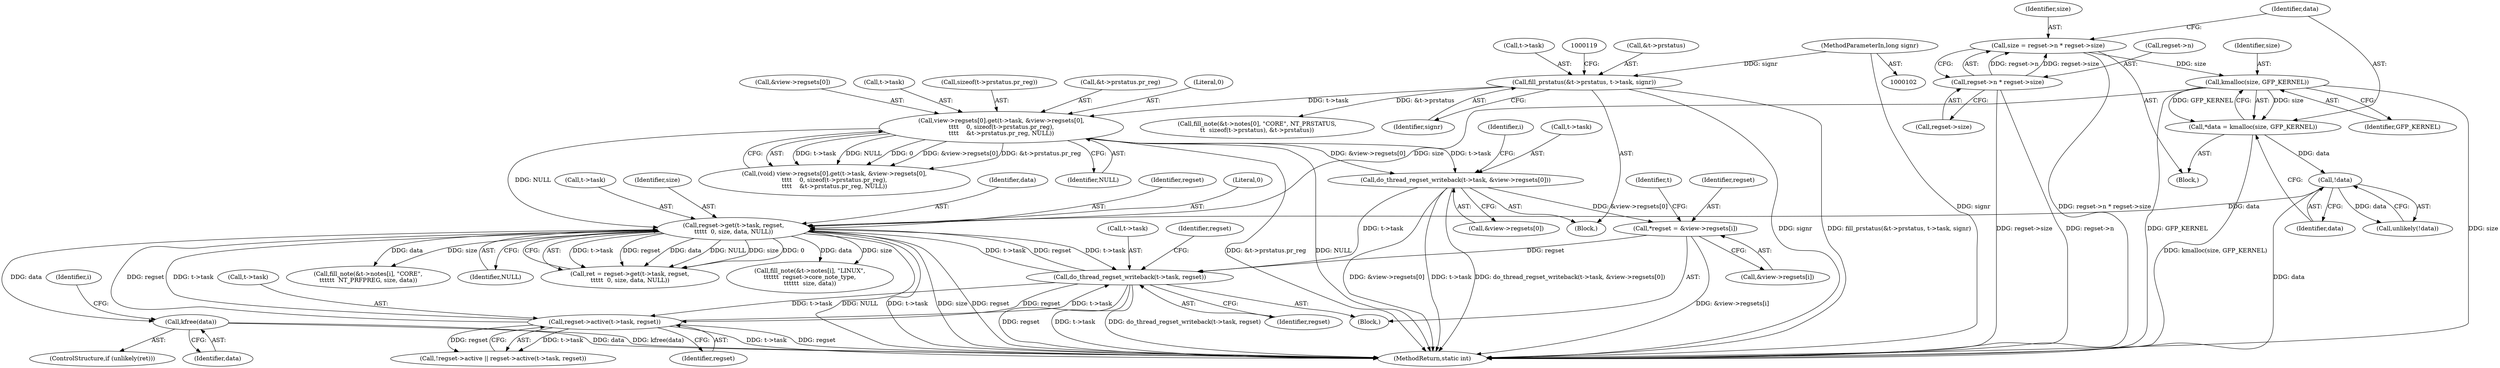 digraph "0_linux_c8e252586f8d5de906385d8cf6385fee289a825e@API" {
"1000264" [label="(Call,kfree(data))"];
"1000252" [label="(Call,regset->get(t->task, regset,\n\t\t\t\t\t  0, size, data, NULL))"];
"1000202" [label="(Call,do_thread_regset_writeback(t->task, regset))"];
"1000171" [label="(Call,do_thread_regset_writeback(t->task, &view->regsets[0]))"];
"1000120" [label="(Call,view->regsets[0].get(t->task, &view->regsets[0],\n\t\t\t\t    0, sizeof(t->prstatus.pr_reg),\n\t\t\t\t    &t->prstatus.pr_reg, NULL))"];
"1000109" [label="(Call,fill_prstatus(&t->prstatus, t->task, signr))"];
"1000105" [label="(MethodParameterIn,long signr)"];
"1000221" [label="(Call,regset->active(t->task, regset))"];
"1000194" [label="(Call,*regset = &view->regsets[i])"];
"1000241" [label="(Call,kmalloc(size, GFP_KERNEL))"];
"1000229" [label="(Call,size = regset->n * regset->size)"];
"1000231" [label="(Call,regset->n * regset->size)"];
"1000246" [label="(Call,!data)"];
"1000239" [label="(Call,*data = kmalloc(size, GFP_KERNEL))"];
"1000222" [label="(Call,t->task)"];
"1000264" [label="(Call,kfree(data))"];
"1000231" [label="(Call,regset->n * regset->size)"];
"1000105" [label="(MethodParameterIn,long signr)"];
"1000194" [label="(Call,*regset = &view->regsets[i])"];
"1000242" [label="(Identifier,size)"];
"1000259" [label="(Identifier,data)"];
"1000171" [label="(Call,do_thread_regset_writeback(t->task, &view->regsets[0]))"];
"1000226" [label="(Block,)"];
"1000245" [label="(Call,unlikely(!data))"];
"1000232" [label="(Call,regset->n)"];
"1000124" [label="(Call,&view->regsets[0])"];
"1000143" [label="(Identifier,NULL)"];
"1000229" [label="(Call,size = regset->n * regset->size)"];
"1000256" [label="(Identifier,regset)"];
"1000241" [label="(Call,kmalloc(size, GFP_KERNEL))"];
"1000191" [label="(Identifier,i)"];
"1000235" [label="(Call,regset->size)"];
"1000319" [label="(MethodReturn,static int)"];
"1000183" [label="(Identifier,i)"];
"1000246" [label="(Call,!data)"];
"1000257" [label="(Literal,0)"];
"1000243" [label="(Identifier,GFP_KERNEL)"];
"1000120" [label="(Call,view->regsets[0].get(t->task, &view->regsets[0],\n\t\t\t\t    0, sizeof(t->prstatus.pr_reg),\n\t\t\t\t    &t->prstatus.pr_reg, NULL))"];
"1000265" [label="(Identifier,data)"];
"1000258" [label="(Identifier,size)"];
"1000240" [label="(Identifier,data)"];
"1000253" [label="(Call,t->task)"];
"1000239" [label="(Call,*data = kmalloc(size, GFP_KERNEL))"];
"1000221" [label="(Call,regset->active(t->task, regset))"];
"1000121" [label="(Call,t->task)"];
"1000110" [label="(Call,&t->prstatus)"];
"1000192" [label="(Block,)"];
"1000196" [label="(Call,&view->regsets[i])"];
"1000131" [label="(Call,sizeof(t->prstatus.pr_reg))"];
"1000247" [label="(Identifier,data)"];
"1000117" [label="(Identifier,signr)"];
"1000296" [label="(Call,fill_note(&t->notes[i], \"CORE\",\n\t\t\t\t\t\t  NT_PRFPREG, size, data))"];
"1000175" [label="(Call,&view->regsets[0])"];
"1000261" [label="(ControlStructure,if (unlikely(ret)))"];
"1000202" [label="(Call,do_thread_regset_writeback(t->task, regset))"];
"1000260" [label="(Identifier,NULL)"];
"1000250" [label="(Call,ret = regset->get(t->task, regset,\n\t\t\t\t\t  0, size, data, NULL))"];
"1000230" [label="(Identifier,size)"];
"1000210" [label="(Identifier,regset)"];
"1000137" [label="(Call,&t->prstatus.pr_reg)"];
"1000114" [label="(Call,t->task)"];
"1000172" [label="(Call,t->task)"];
"1000274" [label="(Call,fill_note(&t->notes[i], \"LINUX\",\n\t\t\t\t\t\t  regset->core_note_type,\n\t\t\t\t\t\t  size, data))"];
"1000203" [label="(Call,t->task)"];
"1000195" [label="(Identifier,regset)"];
"1000216" [label="(Call,!regset->active || regset->active(t->task, regset))"];
"1000252" [label="(Call,regset->get(t->task, regset,\n\t\t\t\t\t  0, size, data, NULL))"];
"1000225" [label="(Identifier,regset)"];
"1000144" [label="(Call,fill_note(&t->notes[0], \"CORE\", NT_PRSTATUS,\n\t\t  sizeof(t->prstatus), &t->prstatus))"];
"1000118" [label="(Call,(void) view->regsets[0].get(t->task, &view->regsets[0],\n\t\t\t\t    0, sizeof(t->prstatus.pr_reg),\n\t\t\t\t    &t->prstatus.pr_reg, NULL))"];
"1000206" [label="(Identifier,regset)"];
"1000130" [label="(Literal,0)"];
"1000204" [label="(Identifier,t)"];
"1000109" [label="(Call,fill_prstatus(&t->prstatus, t->task, signr))"];
"1000107" [label="(Block,)"];
"1000264" -> "1000261"  [label="AST: "];
"1000264" -> "1000265"  [label="CFG: "];
"1000265" -> "1000264"  [label="AST: "];
"1000191" -> "1000264"  [label="CFG: "];
"1000264" -> "1000319"  [label="DDG: data"];
"1000264" -> "1000319"  [label="DDG: kfree(data)"];
"1000252" -> "1000264"  [label="DDG: data"];
"1000252" -> "1000250"  [label="AST: "];
"1000252" -> "1000260"  [label="CFG: "];
"1000253" -> "1000252"  [label="AST: "];
"1000256" -> "1000252"  [label="AST: "];
"1000257" -> "1000252"  [label="AST: "];
"1000258" -> "1000252"  [label="AST: "];
"1000259" -> "1000252"  [label="AST: "];
"1000260" -> "1000252"  [label="AST: "];
"1000250" -> "1000252"  [label="CFG: "];
"1000252" -> "1000319"  [label="DDG: NULL"];
"1000252" -> "1000319"  [label="DDG: t->task"];
"1000252" -> "1000319"  [label="DDG: size"];
"1000252" -> "1000319"  [label="DDG: regset"];
"1000252" -> "1000202"  [label="DDG: t->task"];
"1000252" -> "1000250"  [label="DDG: t->task"];
"1000252" -> "1000250"  [label="DDG: regset"];
"1000252" -> "1000250"  [label="DDG: data"];
"1000252" -> "1000250"  [label="DDG: NULL"];
"1000252" -> "1000250"  [label="DDG: size"];
"1000252" -> "1000250"  [label="DDG: 0"];
"1000202" -> "1000252"  [label="DDG: t->task"];
"1000202" -> "1000252"  [label="DDG: regset"];
"1000221" -> "1000252"  [label="DDG: t->task"];
"1000221" -> "1000252"  [label="DDG: regset"];
"1000241" -> "1000252"  [label="DDG: size"];
"1000246" -> "1000252"  [label="DDG: data"];
"1000120" -> "1000252"  [label="DDG: NULL"];
"1000252" -> "1000274"  [label="DDG: size"];
"1000252" -> "1000274"  [label="DDG: data"];
"1000252" -> "1000296"  [label="DDG: size"];
"1000252" -> "1000296"  [label="DDG: data"];
"1000202" -> "1000192"  [label="AST: "];
"1000202" -> "1000206"  [label="CFG: "];
"1000203" -> "1000202"  [label="AST: "];
"1000206" -> "1000202"  [label="AST: "];
"1000210" -> "1000202"  [label="CFG: "];
"1000202" -> "1000319"  [label="DDG: regset"];
"1000202" -> "1000319"  [label="DDG: t->task"];
"1000202" -> "1000319"  [label="DDG: do_thread_regset_writeback(t->task, regset)"];
"1000171" -> "1000202"  [label="DDG: t->task"];
"1000221" -> "1000202"  [label="DDG: t->task"];
"1000194" -> "1000202"  [label="DDG: regset"];
"1000202" -> "1000221"  [label="DDG: t->task"];
"1000202" -> "1000221"  [label="DDG: regset"];
"1000171" -> "1000107"  [label="AST: "];
"1000171" -> "1000175"  [label="CFG: "];
"1000172" -> "1000171"  [label="AST: "];
"1000175" -> "1000171"  [label="AST: "];
"1000183" -> "1000171"  [label="CFG: "];
"1000171" -> "1000319"  [label="DDG: t->task"];
"1000171" -> "1000319"  [label="DDG: do_thread_regset_writeback(t->task, &view->regsets[0])"];
"1000171" -> "1000319"  [label="DDG: &view->regsets[0]"];
"1000120" -> "1000171"  [label="DDG: t->task"];
"1000120" -> "1000171"  [label="DDG: &view->regsets[0]"];
"1000171" -> "1000194"  [label="DDG: &view->regsets[0]"];
"1000120" -> "1000118"  [label="AST: "];
"1000120" -> "1000143"  [label="CFG: "];
"1000121" -> "1000120"  [label="AST: "];
"1000124" -> "1000120"  [label="AST: "];
"1000130" -> "1000120"  [label="AST: "];
"1000131" -> "1000120"  [label="AST: "];
"1000137" -> "1000120"  [label="AST: "];
"1000143" -> "1000120"  [label="AST: "];
"1000118" -> "1000120"  [label="CFG: "];
"1000120" -> "1000319"  [label="DDG: NULL"];
"1000120" -> "1000319"  [label="DDG: &t->prstatus.pr_reg"];
"1000120" -> "1000118"  [label="DDG: t->task"];
"1000120" -> "1000118"  [label="DDG: NULL"];
"1000120" -> "1000118"  [label="DDG: 0"];
"1000120" -> "1000118"  [label="DDG: &view->regsets[0]"];
"1000120" -> "1000118"  [label="DDG: &t->prstatus.pr_reg"];
"1000109" -> "1000120"  [label="DDG: t->task"];
"1000109" -> "1000107"  [label="AST: "];
"1000109" -> "1000117"  [label="CFG: "];
"1000110" -> "1000109"  [label="AST: "];
"1000114" -> "1000109"  [label="AST: "];
"1000117" -> "1000109"  [label="AST: "];
"1000119" -> "1000109"  [label="CFG: "];
"1000109" -> "1000319"  [label="DDG: signr"];
"1000109" -> "1000319"  [label="DDG: fill_prstatus(&t->prstatus, t->task, signr)"];
"1000105" -> "1000109"  [label="DDG: signr"];
"1000109" -> "1000144"  [label="DDG: &t->prstatus"];
"1000105" -> "1000102"  [label="AST: "];
"1000105" -> "1000319"  [label="DDG: signr"];
"1000221" -> "1000216"  [label="AST: "];
"1000221" -> "1000225"  [label="CFG: "];
"1000222" -> "1000221"  [label="AST: "];
"1000225" -> "1000221"  [label="AST: "];
"1000216" -> "1000221"  [label="CFG: "];
"1000221" -> "1000319"  [label="DDG: regset"];
"1000221" -> "1000319"  [label="DDG: t->task"];
"1000221" -> "1000216"  [label="DDG: t->task"];
"1000221" -> "1000216"  [label="DDG: regset"];
"1000194" -> "1000192"  [label="AST: "];
"1000194" -> "1000196"  [label="CFG: "];
"1000195" -> "1000194"  [label="AST: "];
"1000196" -> "1000194"  [label="AST: "];
"1000204" -> "1000194"  [label="CFG: "];
"1000194" -> "1000319"  [label="DDG: &view->regsets[i]"];
"1000241" -> "1000239"  [label="AST: "];
"1000241" -> "1000243"  [label="CFG: "];
"1000242" -> "1000241"  [label="AST: "];
"1000243" -> "1000241"  [label="AST: "];
"1000239" -> "1000241"  [label="CFG: "];
"1000241" -> "1000319"  [label="DDG: size"];
"1000241" -> "1000319"  [label="DDG: GFP_KERNEL"];
"1000241" -> "1000239"  [label="DDG: size"];
"1000241" -> "1000239"  [label="DDG: GFP_KERNEL"];
"1000229" -> "1000241"  [label="DDG: size"];
"1000229" -> "1000226"  [label="AST: "];
"1000229" -> "1000231"  [label="CFG: "];
"1000230" -> "1000229"  [label="AST: "];
"1000231" -> "1000229"  [label="AST: "];
"1000240" -> "1000229"  [label="CFG: "];
"1000229" -> "1000319"  [label="DDG: regset->n * regset->size"];
"1000231" -> "1000229"  [label="DDG: regset->n"];
"1000231" -> "1000229"  [label="DDG: regset->size"];
"1000231" -> "1000235"  [label="CFG: "];
"1000232" -> "1000231"  [label="AST: "];
"1000235" -> "1000231"  [label="AST: "];
"1000231" -> "1000319"  [label="DDG: regset->size"];
"1000231" -> "1000319"  [label="DDG: regset->n"];
"1000246" -> "1000245"  [label="AST: "];
"1000246" -> "1000247"  [label="CFG: "];
"1000247" -> "1000246"  [label="AST: "];
"1000245" -> "1000246"  [label="CFG: "];
"1000246" -> "1000319"  [label="DDG: data"];
"1000246" -> "1000245"  [label="DDG: data"];
"1000239" -> "1000246"  [label="DDG: data"];
"1000239" -> "1000226"  [label="AST: "];
"1000240" -> "1000239"  [label="AST: "];
"1000247" -> "1000239"  [label="CFG: "];
"1000239" -> "1000319"  [label="DDG: kmalloc(size, GFP_KERNEL)"];
}
